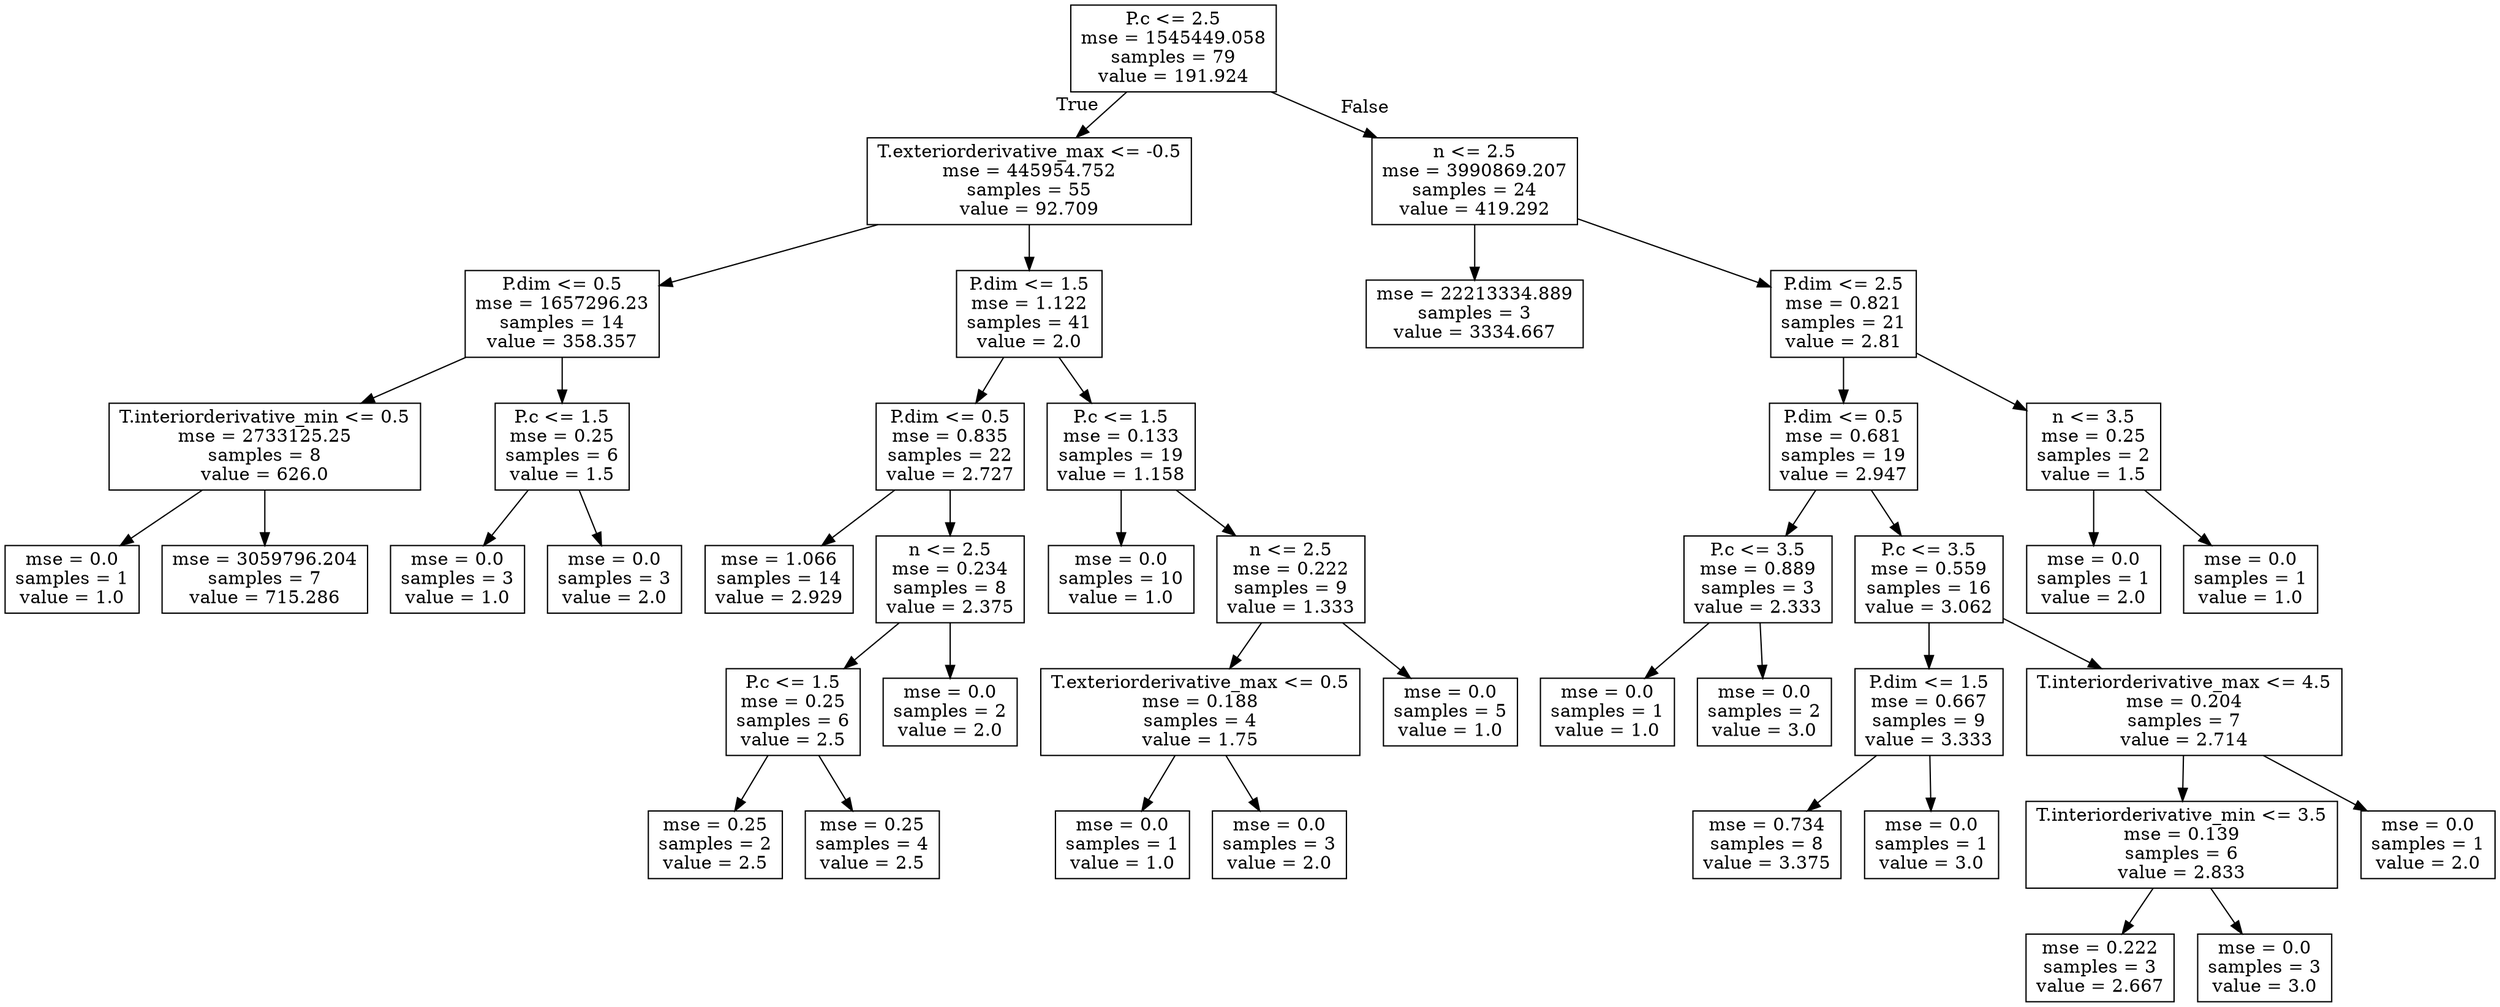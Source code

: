 digraph Tree {
node [shape=box] ;
0 [label="P.c <= 2.5\nmse = 1545449.058\nsamples = 79\nvalue = 191.924"] ;
1 [label="T.exteriorderivative_max <= -0.5\nmse = 445954.752\nsamples = 55\nvalue = 92.709"] ;
0 -> 1 [labeldistance=2.5, labelangle=45, headlabel="True"] ;
2 [label="P.dim <= 0.5\nmse = 1657296.23\nsamples = 14\nvalue = 358.357"] ;
1 -> 2 ;
3 [label="T.interiorderivative_min <= 0.5\nmse = 2733125.25\nsamples = 8\nvalue = 626.0"] ;
2 -> 3 ;
4 [label="mse = 0.0\nsamples = 1\nvalue = 1.0"] ;
3 -> 4 ;
5 [label="mse = 3059796.204\nsamples = 7\nvalue = 715.286"] ;
3 -> 5 ;
6 [label="P.c <= 1.5\nmse = 0.25\nsamples = 6\nvalue = 1.5"] ;
2 -> 6 ;
7 [label="mse = 0.0\nsamples = 3\nvalue = 1.0"] ;
6 -> 7 ;
8 [label="mse = 0.0\nsamples = 3\nvalue = 2.0"] ;
6 -> 8 ;
9 [label="P.dim <= 1.5\nmse = 1.122\nsamples = 41\nvalue = 2.0"] ;
1 -> 9 ;
10 [label="P.dim <= 0.5\nmse = 0.835\nsamples = 22\nvalue = 2.727"] ;
9 -> 10 ;
11 [label="mse = 1.066\nsamples = 14\nvalue = 2.929"] ;
10 -> 11 ;
12 [label="n <= 2.5\nmse = 0.234\nsamples = 8\nvalue = 2.375"] ;
10 -> 12 ;
13 [label="P.c <= 1.5\nmse = 0.25\nsamples = 6\nvalue = 2.5"] ;
12 -> 13 ;
14 [label="mse = 0.25\nsamples = 2\nvalue = 2.5"] ;
13 -> 14 ;
15 [label="mse = 0.25\nsamples = 4\nvalue = 2.5"] ;
13 -> 15 ;
16 [label="mse = 0.0\nsamples = 2\nvalue = 2.0"] ;
12 -> 16 ;
17 [label="P.c <= 1.5\nmse = 0.133\nsamples = 19\nvalue = 1.158"] ;
9 -> 17 ;
18 [label="mse = 0.0\nsamples = 10\nvalue = 1.0"] ;
17 -> 18 ;
19 [label="n <= 2.5\nmse = 0.222\nsamples = 9\nvalue = 1.333"] ;
17 -> 19 ;
20 [label="T.exteriorderivative_max <= 0.5\nmse = 0.188\nsamples = 4\nvalue = 1.75"] ;
19 -> 20 ;
21 [label="mse = 0.0\nsamples = 1\nvalue = 1.0"] ;
20 -> 21 ;
22 [label="mse = 0.0\nsamples = 3\nvalue = 2.0"] ;
20 -> 22 ;
23 [label="mse = 0.0\nsamples = 5\nvalue = 1.0"] ;
19 -> 23 ;
24 [label="n <= 2.5\nmse = 3990869.207\nsamples = 24\nvalue = 419.292"] ;
0 -> 24 [labeldistance=2.5, labelangle=-45, headlabel="False"] ;
25 [label="mse = 22213334.889\nsamples = 3\nvalue = 3334.667"] ;
24 -> 25 ;
26 [label="P.dim <= 2.5\nmse = 0.821\nsamples = 21\nvalue = 2.81"] ;
24 -> 26 ;
27 [label="P.dim <= 0.5\nmse = 0.681\nsamples = 19\nvalue = 2.947"] ;
26 -> 27 ;
28 [label="P.c <= 3.5\nmse = 0.889\nsamples = 3\nvalue = 2.333"] ;
27 -> 28 ;
29 [label="mse = 0.0\nsamples = 1\nvalue = 1.0"] ;
28 -> 29 ;
30 [label="mse = 0.0\nsamples = 2\nvalue = 3.0"] ;
28 -> 30 ;
31 [label="P.c <= 3.5\nmse = 0.559\nsamples = 16\nvalue = 3.062"] ;
27 -> 31 ;
32 [label="P.dim <= 1.5\nmse = 0.667\nsamples = 9\nvalue = 3.333"] ;
31 -> 32 ;
33 [label="mse = 0.734\nsamples = 8\nvalue = 3.375"] ;
32 -> 33 ;
34 [label="mse = 0.0\nsamples = 1\nvalue = 3.0"] ;
32 -> 34 ;
35 [label="T.interiorderivative_max <= 4.5\nmse = 0.204\nsamples = 7\nvalue = 2.714"] ;
31 -> 35 ;
36 [label="T.interiorderivative_min <= 3.5\nmse = 0.139\nsamples = 6\nvalue = 2.833"] ;
35 -> 36 ;
37 [label="mse = 0.222\nsamples = 3\nvalue = 2.667"] ;
36 -> 37 ;
38 [label="mse = 0.0\nsamples = 3\nvalue = 3.0"] ;
36 -> 38 ;
39 [label="mse = 0.0\nsamples = 1\nvalue = 2.0"] ;
35 -> 39 ;
40 [label="n <= 3.5\nmse = 0.25\nsamples = 2\nvalue = 1.5"] ;
26 -> 40 ;
41 [label="mse = 0.0\nsamples = 1\nvalue = 2.0"] ;
40 -> 41 ;
42 [label="mse = 0.0\nsamples = 1\nvalue = 1.0"] ;
40 -> 42 ;
}